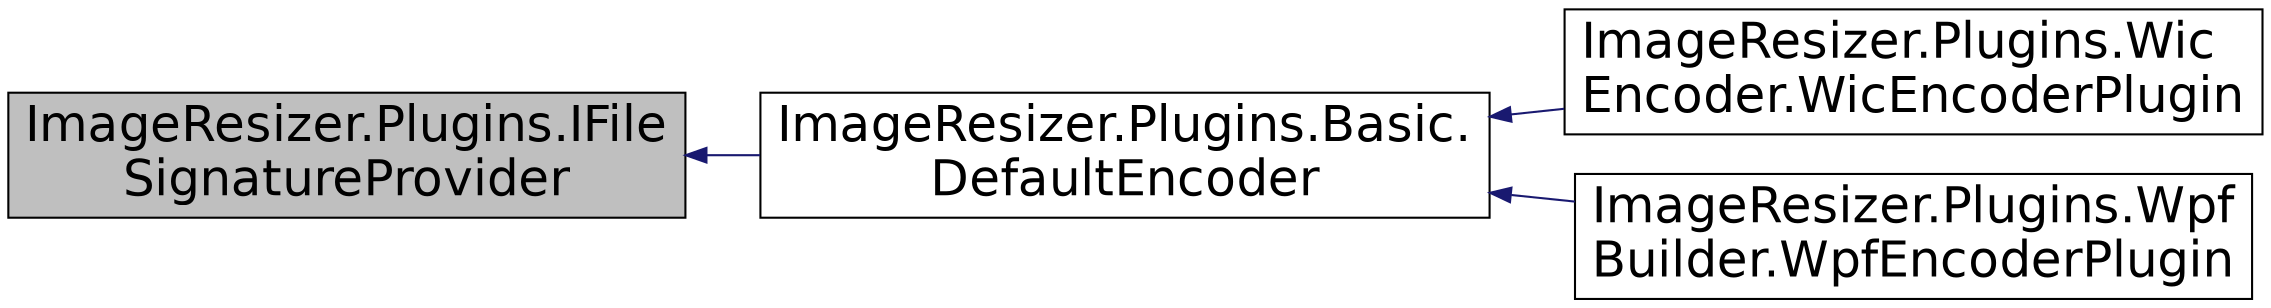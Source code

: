 digraph "ImageResizer.Plugins.IFileSignatureProvider"
{
  edge [fontname="Helvetica",fontsize="24",labelfontname="Helvetica",labelfontsize="24"];
  node [fontname="Helvetica",fontsize="24",shape=record];
  rankdir="LR";
  Node1 [label="ImageResizer.Plugins.IFile\lSignatureProvider",height=0.2,width=0.4,color="black", fillcolor="grey75", style="filled" fontcolor="black"];
  Node1 -> Node2 [dir="back",color="midnightblue",fontsize="24",style="solid",fontname="Helvetica"];
  Node2 [label="ImageResizer.Plugins.Basic.\lDefaultEncoder",height=0.2,width=0.4,color="black", fillcolor="white", style="filled",URL="$class_image_resizer_1_1_plugins_1_1_basic_1_1_default_encoder.html",tooltip="Provides basic encoding functionality for Jpeg, png, and gif output. Allows adjustable Jpeg compressi..."];
  Node2 -> Node3 [dir="back",color="midnightblue",fontsize="24",style="solid",fontname="Helvetica"];
  Node3 [label="ImageResizer.Plugins.Wic\lEncoder.WicEncoderPlugin",height=0.2,width=0.4,color="black", fillcolor="white", style="filled",URL="$class_image_resizer_1_1_plugins_1_1_wic_encoder_1_1_wic_encoder_plugin.html"];
  Node2 -> Node4 [dir="back",color="midnightblue",fontsize="24",style="solid",fontname="Helvetica"];
  Node4 [label="ImageResizer.Plugins.Wpf\lBuilder.WpfEncoderPlugin",height=0.2,width=0.4,color="black", fillcolor="white", style="filled",URL="$class_image_resizer_1_1_plugins_1_1_wpf_builder_1_1_wpf_encoder_plugin.html"];
}
